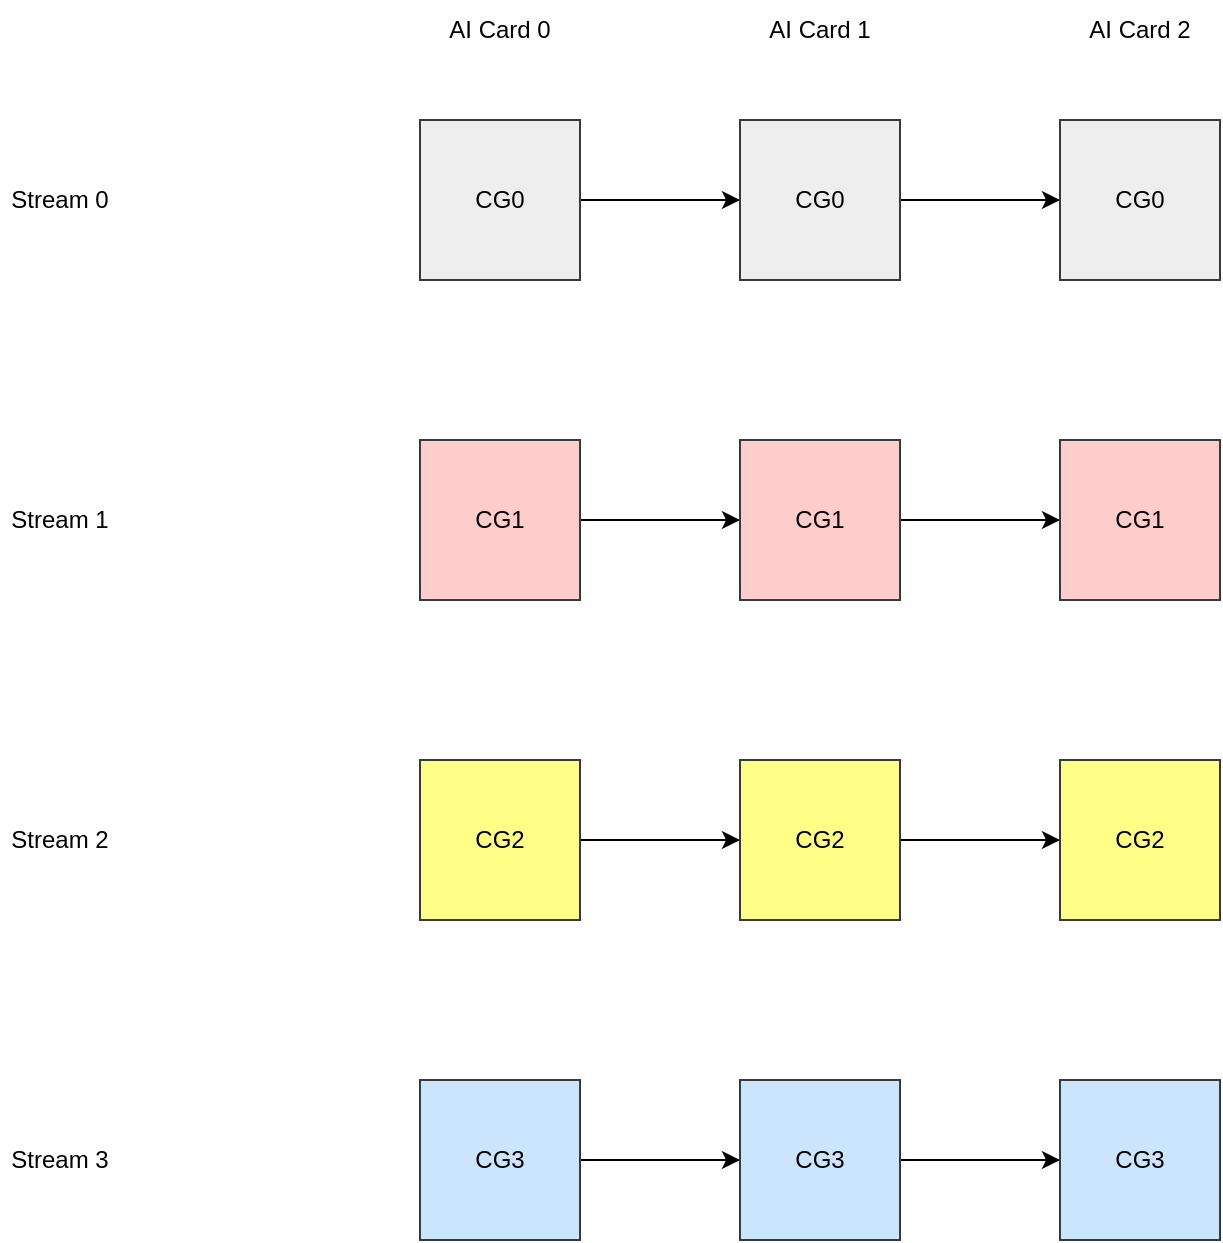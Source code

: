 <mxfile version="21.6.6" type="github">
  <diagram name="Page-1" id="5TNiRGgBlb-OC2oe8q7_">
    <mxGraphModel dx="1097" dy="719" grid="1" gridSize="10" guides="1" tooltips="1" connect="1" arrows="1" fold="1" page="1" pageScale="1" pageWidth="850" pageHeight="1100" math="0" shadow="0">
      <root>
        <mxCell id="0" />
        <mxCell id="1" parent="0" />
        <mxCell id="bkJ1D_NAtOHvWKbAgeD5-25" value="" style="edgeStyle=orthogonalEdgeStyle;rounded=0;orthogonalLoop=1;jettySize=auto;html=1;" parent="1" source="bkJ1D_NAtOHvWKbAgeD5-1" target="bkJ1D_NAtOHvWKbAgeD5-21" edge="1">
          <mxGeometry relative="1" as="geometry" />
        </mxCell>
        <mxCell id="bkJ1D_NAtOHvWKbAgeD5-1" value="CG0" style="rounded=0;whiteSpace=wrap;html=1;fillColor=#eeeeee;strokeColor=#36393d;" parent="1" vertex="1">
          <mxGeometry x="240" y="80" width="80" height="80" as="geometry" />
        </mxCell>
        <mxCell id="bkJ1D_NAtOHvWKbAgeD5-28" value="" style="edgeStyle=orthogonalEdgeStyle;rounded=0;orthogonalLoop=1;jettySize=auto;html=1;" parent="1" source="bkJ1D_NAtOHvWKbAgeD5-2" target="bkJ1D_NAtOHvWKbAgeD5-22" edge="1">
          <mxGeometry relative="1" as="geometry" />
        </mxCell>
        <mxCell id="bkJ1D_NAtOHvWKbAgeD5-2" value="CG3" style="rounded=0;whiteSpace=wrap;html=1;fillColor=#cce5ff;strokeColor=#36393d;" parent="1" vertex="1">
          <mxGeometry x="240" y="560" width="80" height="80" as="geometry" />
        </mxCell>
        <mxCell id="bkJ1D_NAtOHvWKbAgeD5-26" value="" style="edgeStyle=orthogonalEdgeStyle;rounded=0;orthogonalLoop=1;jettySize=auto;html=1;" parent="1" source="bkJ1D_NAtOHvWKbAgeD5-3" target="bkJ1D_NAtOHvWKbAgeD5-23" edge="1">
          <mxGeometry relative="1" as="geometry" />
        </mxCell>
        <mxCell id="bkJ1D_NAtOHvWKbAgeD5-3" value="CG1" style="rounded=0;whiteSpace=wrap;html=1;fillColor=#ffcccc;strokeColor=#36393d;" parent="1" vertex="1">
          <mxGeometry x="240" y="240" width="80" height="80" as="geometry" />
        </mxCell>
        <mxCell id="bkJ1D_NAtOHvWKbAgeD5-27" value="" style="edgeStyle=orthogonalEdgeStyle;rounded=0;orthogonalLoop=1;jettySize=auto;html=1;" parent="1" source="bkJ1D_NAtOHvWKbAgeD5-4" target="bkJ1D_NAtOHvWKbAgeD5-24" edge="1">
          <mxGeometry relative="1" as="geometry" />
        </mxCell>
        <mxCell id="bkJ1D_NAtOHvWKbAgeD5-4" value="CG2" style="rounded=0;whiteSpace=wrap;html=1;fillColor=#ffff88;strokeColor=#36393d;" parent="1" vertex="1">
          <mxGeometry x="240" y="400" width="80" height="80" as="geometry" />
        </mxCell>
        <mxCell id="rwI_FPXTkHDygoeM8ZNj-5" value="" style="edgeStyle=orthogonalEdgeStyle;rounded=0;orthogonalLoop=1;jettySize=auto;html=1;" edge="1" parent="1" source="bkJ1D_NAtOHvWKbAgeD5-21" target="rwI_FPXTkHDygoeM8ZNj-1">
          <mxGeometry relative="1" as="geometry" />
        </mxCell>
        <mxCell id="bkJ1D_NAtOHvWKbAgeD5-21" value="CG0" style="rounded=0;whiteSpace=wrap;html=1;fillColor=#eeeeee;strokeColor=#36393d;" parent="1" vertex="1">
          <mxGeometry x="400" y="80" width="80" height="80" as="geometry" />
        </mxCell>
        <mxCell id="rwI_FPXTkHDygoeM8ZNj-8" value="" style="edgeStyle=orthogonalEdgeStyle;rounded=0;orthogonalLoop=1;jettySize=auto;html=1;" edge="1" parent="1" source="bkJ1D_NAtOHvWKbAgeD5-22" target="rwI_FPXTkHDygoeM8ZNj-2">
          <mxGeometry relative="1" as="geometry" />
        </mxCell>
        <mxCell id="bkJ1D_NAtOHvWKbAgeD5-22" value="CG3" style="rounded=0;whiteSpace=wrap;html=1;fillColor=#cce5ff;strokeColor=#36393d;" parent="1" vertex="1">
          <mxGeometry x="400" y="560" width="80" height="80" as="geometry" />
        </mxCell>
        <mxCell id="rwI_FPXTkHDygoeM8ZNj-6" value="" style="edgeStyle=orthogonalEdgeStyle;rounded=0;orthogonalLoop=1;jettySize=auto;html=1;" edge="1" parent="1" source="bkJ1D_NAtOHvWKbAgeD5-23" target="rwI_FPXTkHDygoeM8ZNj-3">
          <mxGeometry relative="1" as="geometry" />
        </mxCell>
        <mxCell id="bkJ1D_NAtOHvWKbAgeD5-23" value="CG1" style="rounded=0;whiteSpace=wrap;html=1;fillColor=#ffcccc;strokeColor=#36393d;" parent="1" vertex="1">
          <mxGeometry x="400" y="240" width="80" height="80" as="geometry" />
        </mxCell>
        <mxCell id="rwI_FPXTkHDygoeM8ZNj-7" value="" style="edgeStyle=orthogonalEdgeStyle;rounded=0;orthogonalLoop=1;jettySize=auto;html=1;" edge="1" parent="1" source="bkJ1D_NAtOHvWKbAgeD5-24" target="rwI_FPXTkHDygoeM8ZNj-4">
          <mxGeometry relative="1" as="geometry" />
        </mxCell>
        <mxCell id="bkJ1D_NAtOHvWKbAgeD5-24" value="CG2" style="rounded=0;whiteSpace=wrap;html=1;fillColor=#ffff88;strokeColor=#36393d;" parent="1" vertex="1">
          <mxGeometry x="400" y="400" width="80" height="80" as="geometry" />
        </mxCell>
        <mxCell id="rwI_FPXTkHDygoeM8ZNj-1" value="CG0" style="rounded=0;whiteSpace=wrap;html=1;fillColor=#eeeeee;strokeColor=#36393d;" vertex="1" parent="1">
          <mxGeometry x="560" y="80" width="80" height="80" as="geometry" />
        </mxCell>
        <mxCell id="rwI_FPXTkHDygoeM8ZNj-2" value="CG3" style="rounded=0;whiteSpace=wrap;html=1;fillColor=#cce5ff;strokeColor=#36393d;" vertex="1" parent="1">
          <mxGeometry x="560" y="560" width="80" height="80" as="geometry" />
        </mxCell>
        <mxCell id="rwI_FPXTkHDygoeM8ZNj-3" value="CG1" style="rounded=0;whiteSpace=wrap;html=1;fillColor=#ffcccc;strokeColor=#36393d;" vertex="1" parent="1">
          <mxGeometry x="560" y="240" width="80" height="80" as="geometry" />
        </mxCell>
        <mxCell id="rwI_FPXTkHDygoeM8ZNj-4" value="CG2" style="rounded=0;whiteSpace=wrap;html=1;fillColor=#ffff88;strokeColor=#36393d;" vertex="1" parent="1">
          <mxGeometry x="560" y="400" width="80" height="80" as="geometry" />
        </mxCell>
        <mxCell id="rwI_FPXTkHDygoeM8ZNj-9" value="Stream 0" style="text;html=1;strokeColor=none;fillColor=none;align=center;verticalAlign=middle;whiteSpace=wrap;rounded=0;" vertex="1" parent="1">
          <mxGeometry x="30" y="105" width="60" height="30" as="geometry" />
        </mxCell>
        <mxCell id="rwI_FPXTkHDygoeM8ZNj-10" value="Stream 1" style="text;html=1;strokeColor=none;fillColor=none;align=center;verticalAlign=middle;whiteSpace=wrap;rounded=0;" vertex="1" parent="1">
          <mxGeometry x="30" y="265" width="60" height="30" as="geometry" />
        </mxCell>
        <mxCell id="rwI_FPXTkHDygoeM8ZNj-11" value="Stream 2" style="text;html=1;strokeColor=none;fillColor=none;align=center;verticalAlign=middle;whiteSpace=wrap;rounded=0;" vertex="1" parent="1">
          <mxGeometry x="30" y="425" width="60" height="30" as="geometry" />
        </mxCell>
        <mxCell id="rwI_FPXTkHDygoeM8ZNj-12" value="Stream 3" style="text;html=1;strokeColor=none;fillColor=none;align=center;verticalAlign=middle;whiteSpace=wrap;rounded=0;" vertex="1" parent="1">
          <mxGeometry x="30" y="585" width="60" height="30" as="geometry" />
        </mxCell>
        <mxCell id="rwI_FPXTkHDygoeM8ZNj-13" value="AI Card 0" style="text;html=1;strokeColor=none;fillColor=none;align=center;verticalAlign=middle;whiteSpace=wrap;rounded=0;" vertex="1" parent="1">
          <mxGeometry x="250" y="20" width="60" height="30" as="geometry" />
        </mxCell>
        <mxCell id="rwI_FPXTkHDygoeM8ZNj-14" value="AI Card 1" style="text;html=1;strokeColor=none;fillColor=none;align=center;verticalAlign=middle;whiteSpace=wrap;rounded=0;" vertex="1" parent="1">
          <mxGeometry x="410" y="20" width="60" height="30" as="geometry" />
        </mxCell>
        <mxCell id="rwI_FPXTkHDygoeM8ZNj-15" value="AI Card 2" style="text;html=1;strokeColor=none;fillColor=none;align=center;verticalAlign=middle;whiteSpace=wrap;rounded=0;" vertex="1" parent="1">
          <mxGeometry x="570" y="20" width="60" height="30" as="geometry" />
        </mxCell>
      </root>
    </mxGraphModel>
  </diagram>
</mxfile>
